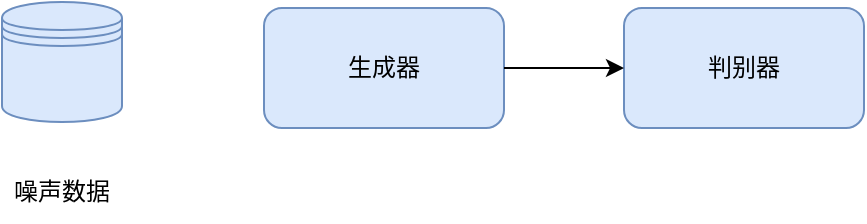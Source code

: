 <mxfile version="20.5.3" type="github">
  <diagram id="PNKti_Y0tKLtourvRPgs" name="第 1 页">
    <mxGraphModel dx="1279" dy="660" grid="1" gridSize="10" guides="1" tooltips="1" connect="1" arrows="1" fold="1" page="1" pageScale="1" pageWidth="827" pageHeight="1169" math="0" shadow="0">
      <root>
        <mxCell id="0" />
        <mxCell id="1" parent="0" />
        <mxCell id="qGsaOa4AsfYUASUG0aQg-1" value="生成器" style="rounded=1;whiteSpace=wrap;html=1;fillColor=#dae8fc;strokeColor=#6c8ebf;" vertex="1" parent="1">
          <mxGeometry x="221" y="253" width="120" height="60" as="geometry" />
        </mxCell>
        <mxCell id="qGsaOa4AsfYUASUG0aQg-2" value="判别器" style="rounded=1;whiteSpace=wrap;html=1;fillColor=#dae8fc;strokeColor=#6c8ebf;" vertex="1" parent="1">
          <mxGeometry x="401" y="253" width="120" height="60" as="geometry" />
        </mxCell>
        <mxCell id="qGsaOa4AsfYUASUG0aQg-3" value="" style="endArrow=classic;html=1;rounded=0;entryX=0;entryY=0.5;entryDx=0;entryDy=0;exitX=1;exitY=0.5;exitDx=0;exitDy=0;" edge="1" parent="1" source="qGsaOa4AsfYUASUG0aQg-1" target="qGsaOa4AsfYUASUG0aQg-2">
          <mxGeometry width="50" height="50" relative="1" as="geometry">
            <mxPoint x="401" y="373" as="sourcePoint" />
            <mxPoint x="451" y="323" as="targetPoint" />
          </mxGeometry>
        </mxCell>
        <mxCell id="qGsaOa4AsfYUASUG0aQg-5" value="" style="shape=datastore;whiteSpace=wrap;html=1;fillColor=#dae8fc;strokeColor=#6c8ebf;" vertex="1" parent="1">
          <mxGeometry x="90" y="250" width="60" height="60" as="geometry" />
        </mxCell>
        <mxCell id="qGsaOa4AsfYUASUG0aQg-6" value="噪声数据" style="text;html=1;strokeColor=none;fillColor=none;align=center;verticalAlign=middle;whiteSpace=wrap;rounded=0;" vertex="1" parent="1">
          <mxGeometry x="90" y="330" width="60" height="30" as="geometry" />
        </mxCell>
      </root>
    </mxGraphModel>
  </diagram>
</mxfile>
